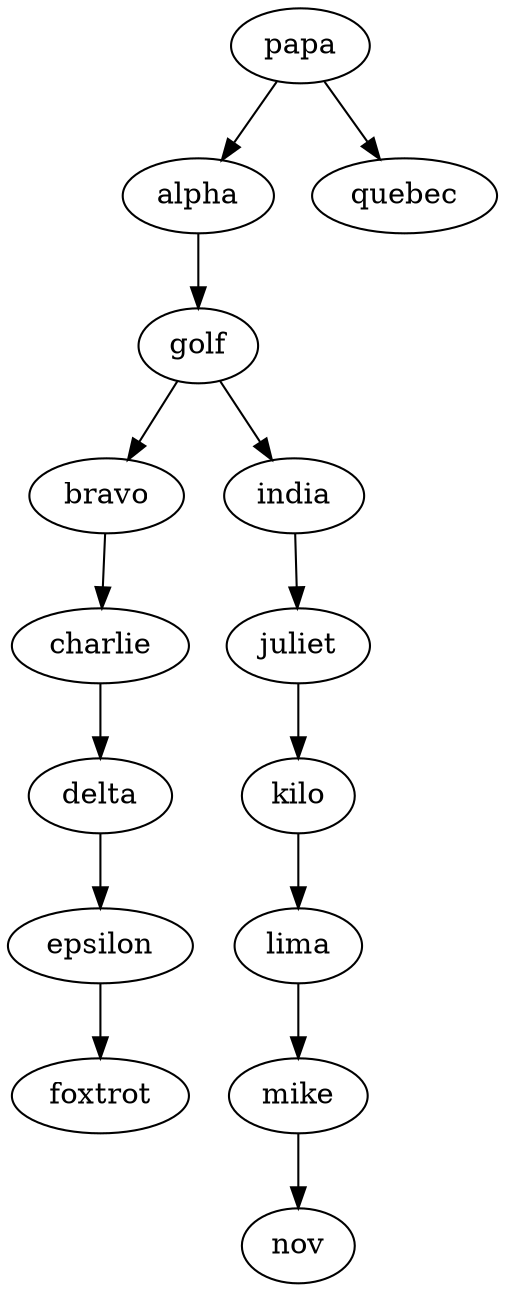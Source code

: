 digraph G {
"papa" -> "alpha";
"papa" -> "quebec";
"alpha" -> "golf";
"golf" -> "bravo";
"golf" -> "india";
"bravo" -> "charlie";
"charlie" -> "delta";
"delta" -> "epsilon";
"epsilon" -> "foxtrot";
"india" -> "juliet";
"juliet" -> "kilo";
"kilo" -> "lima";
"lima" -> "mike";
"mike" -> "nov";
}